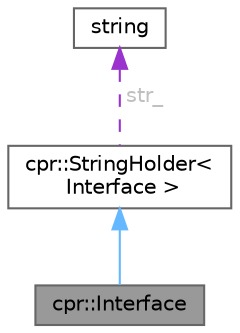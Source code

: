 digraph "cpr::Interface"
{
 // INTERACTIVE_SVG=YES
 // LATEX_PDF_SIZE
  bgcolor="transparent";
  edge [fontname=Helvetica,fontsize=10,labelfontname=Helvetica,labelfontsize=10];
  node [fontname=Helvetica,fontsize=10,shape=box,height=0.2,width=0.4];
  Node1 [id="Node000001",label="cpr::Interface",height=0.2,width=0.4,color="gray40", fillcolor="grey60", style="filled", fontcolor="black",tooltip=" "];
  Node2 -> Node1 [id="edge1_Node000001_Node000002",dir="back",color="steelblue1",style="solid",tooltip=" "];
  Node2 [id="Node000002",label="cpr::StringHolder\<\l Interface \>",height=0.2,width=0.4,color="gray40", fillcolor="white", style="filled",URL="$a00725.html",tooltip=" "];
  Node3 -> Node2 [id="edge2_Node000002_Node000003",dir="back",color="darkorchid3",style="dashed",tooltip=" ",label=" str_",fontcolor="grey" ];
  Node3 [id="Node000003",label="string",height=0.2,width=0.4,color="gray40", fillcolor="white", style="filled",tooltip=" "];
}
